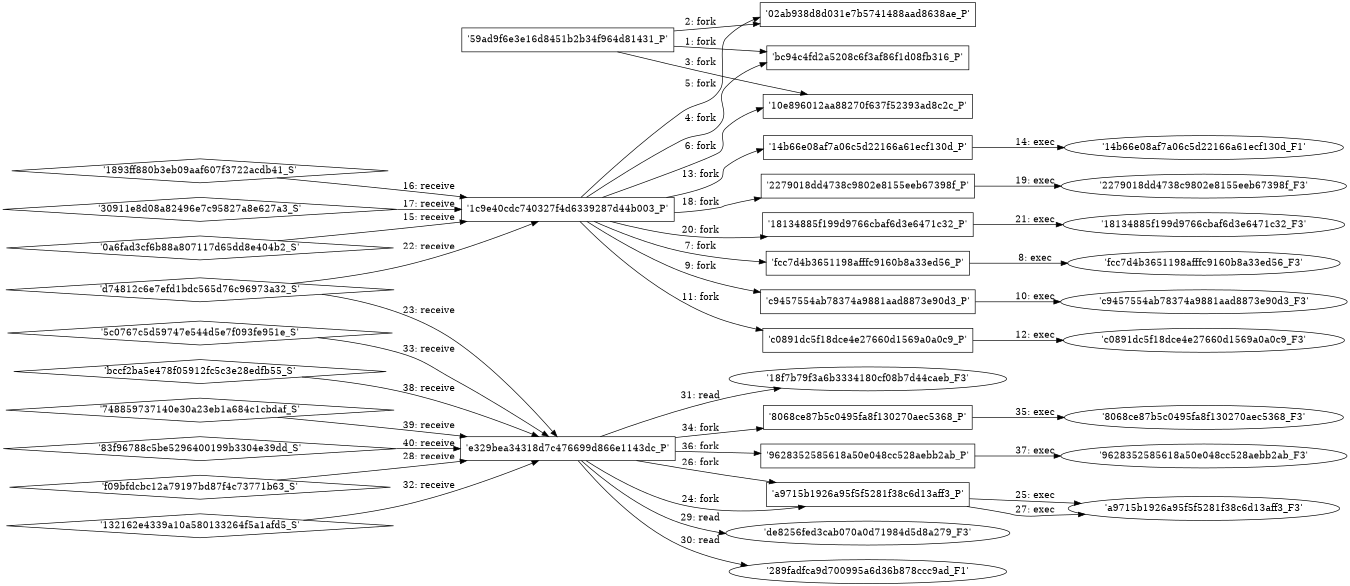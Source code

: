 digraph "D:\Learning\Paper\apt\基于CTI的攻击预警\Dataset\攻击图\ASGfromALLCTI\Android Apps and Malware Capitalize on Coronavirus.dot" {
rankdir="LR"
size="9"
fixedsize="false"
splines="true"
nodesep=0.3
ranksep=0
fontsize=10
overlap="scalexy"
engine= "neato"
	"'59ad9f6e3e16d8451b2b34f964d81431_P'" [node_type=Process shape=box]
	"'bc94c4fd2a5208c6f3af86f1d08fb316_P'" [node_type=Process shape=box]
	"'59ad9f6e3e16d8451b2b34f964d81431_P'" -> "'bc94c4fd2a5208c6f3af86f1d08fb316_P'" [label="1: fork"]
	"'59ad9f6e3e16d8451b2b34f964d81431_P'" [node_type=Process shape=box]
	"'02ab938d8d031e7b5741488aad8638ae_P'" [node_type=Process shape=box]
	"'59ad9f6e3e16d8451b2b34f964d81431_P'" -> "'02ab938d8d031e7b5741488aad8638ae_P'" [label="2: fork"]
	"'59ad9f6e3e16d8451b2b34f964d81431_P'" [node_type=Process shape=box]
	"'10e896012aa88270f637f52393ad8c2c_P'" [node_type=Process shape=box]
	"'59ad9f6e3e16d8451b2b34f964d81431_P'" -> "'10e896012aa88270f637f52393ad8c2c_P'" [label="3: fork"]
	"'1c9e40cdc740327f4d6339287d44b003_P'" [node_type=Process shape=box]
	"'bc94c4fd2a5208c6f3af86f1d08fb316_P'" [node_type=Process shape=box]
	"'1c9e40cdc740327f4d6339287d44b003_P'" -> "'bc94c4fd2a5208c6f3af86f1d08fb316_P'" [label="4: fork"]
	"'1c9e40cdc740327f4d6339287d44b003_P'" [node_type=Process shape=box]
	"'02ab938d8d031e7b5741488aad8638ae_P'" [node_type=Process shape=box]
	"'1c9e40cdc740327f4d6339287d44b003_P'" -> "'02ab938d8d031e7b5741488aad8638ae_P'" [label="5: fork"]
	"'1c9e40cdc740327f4d6339287d44b003_P'" [node_type=Process shape=box]
	"'10e896012aa88270f637f52393ad8c2c_P'" [node_type=Process shape=box]
	"'1c9e40cdc740327f4d6339287d44b003_P'" -> "'10e896012aa88270f637f52393ad8c2c_P'" [label="6: fork"]
	"'1c9e40cdc740327f4d6339287d44b003_P'" [node_type=Process shape=box]
	"'fcc7d4b3651198afffc9160b8a33ed56_P'" [node_type=Process shape=box]
	"'1c9e40cdc740327f4d6339287d44b003_P'" -> "'fcc7d4b3651198afffc9160b8a33ed56_P'" [label="7: fork"]
	"'fcc7d4b3651198afffc9160b8a33ed56_P'" [node_type=Process shape=box]
	"'fcc7d4b3651198afffc9160b8a33ed56_F3'" [node_type=File shape=ellipse]
	"'fcc7d4b3651198afffc9160b8a33ed56_P'" -> "'fcc7d4b3651198afffc9160b8a33ed56_F3'" [label="8: exec"]
	"'1c9e40cdc740327f4d6339287d44b003_P'" [node_type=Process shape=box]
	"'c9457554ab78374a9881aad8873e90d3_P'" [node_type=Process shape=box]
	"'1c9e40cdc740327f4d6339287d44b003_P'" -> "'c9457554ab78374a9881aad8873e90d3_P'" [label="9: fork"]
	"'c9457554ab78374a9881aad8873e90d3_P'" [node_type=Process shape=box]
	"'c9457554ab78374a9881aad8873e90d3_F3'" [node_type=File shape=ellipse]
	"'c9457554ab78374a9881aad8873e90d3_P'" -> "'c9457554ab78374a9881aad8873e90d3_F3'" [label="10: exec"]
	"'1c9e40cdc740327f4d6339287d44b003_P'" [node_type=Process shape=box]
	"'c0891dc5f18dce4e27660d1569a0a0c9_P'" [node_type=Process shape=box]
	"'1c9e40cdc740327f4d6339287d44b003_P'" -> "'c0891dc5f18dce4e27660d1569a0a0c9_P'" [label="11: fork"]
	"'c0891dc5f18dce4e27660d1569a0a0c9_P'" [node_type=Process shape=box]
	"'c0891dc5f18dce4e27660d1569a0a0c9_F3'" [node_type=File shape=ellipse]
	"'c0891dc5f18dce4e27660d1569a0a0c9_P'" -> "'c0891dc5f18dce4e27660d1569a0a0c9_F3'" [label="12: exec"]
	"'1c9e40cdc740327f4d6339287d44b003_P'" [node_type=Process shape=box]
	"'14b66e08af7a06c5d22166a61ecf130d_P'" [node_type=Process shape=box]
	"'1c9e40cdc740327f4d6339287d44b003_P'" -> "'14b66e08af7a06c5d22166a61ecf130d_P'" [label="13: fork"]
	"'14b66e08af7a06c5d22166a61ecf130d_P'" [node_type=Process shape=box]
	"'14b66e08af7a06c5d22166a61ecf130d_F1'" [node_type=File shape=ellipse]
	"'14b66e08af7a06c5d22166a61ecf130d_P'" -> "'14b66e08af7a06c5d22166a61ecf130d_F1'" [label="14: exec"]
	"'1c9e40cdc740327f4d6339287d44b003_P'" [node_type=Process shape=box]
	"'0a6fad3cf6b88a807117d65dd8e404b2_S'" [node_type=Socket shape=diamond]
	"'0a6fad3cf6b88a807117d65dd8e404b2_S'" -> "'1c9e40cdc740327f4d6339287d44b003_P'" [label="15: receive"]
	"'1c9e40cdc740327f4d6339287d44b003_P'" [node_type=Process shape=box]
	"'1893ff880b3eb09aaf607f3722acdb41_S'" [node_type=Socket shape=diamond]
	"'1893ff880b3eb09aaf607f3722acdb41_S'" -> "'1c9e40cdc740327f4d6339287d44b003_P'" [label="16: receive"]
	"'1c9e40cdc740327f4d6339287d44b003_P'" [node_type=Process shape=box]
	"'30911e8d08a82496e7c95827a8e627a3_S'" [node_type=Socket shape=diamond]
	"'30911e8d08a82496e7c95827a8e627a3_S'" -> "'1c9e40cdc740327f4d6339287d44b003_P'" [label="17: receive"]
	"'1c9e40cdc740327f4d6339287d44b003_P'" [node_type=Process shape=box]
	"'2279018dd4738c9802e8155eeb67398f_P'" [node_type=Process shape=box]
	"'1c9e40cdc740327f4d6339287d44b003_P'" -> "'2279018dd4738c9802e8155eeb67398f_P'" [label="18: fork"]
	"'2279018dd4738c9802e8155eeb67398f_P'" [node_type=Process shape=box]
	"'2279018dd4738c9802e8155eeb67398f_F3'" [node_type=File shape=ellipse]
	"'2279018dd4738c9802e8155eeb67398f_P'" -> "'2279018dd4738c9802e8155eeb67398f_F3'" [label="19: exec"]
	"'1c9e40cdc740327f4d6339287d44b003_P'" [node_type=Process shape=box]
	"'18134885f199d9766cbaf6d3e6471c32_P'" [node_type=Process shape=box]
	"'1c9e40cdc740327f4d6339287d44b003_P'" -> "'18134885f199d9766cbaf6d3e6471c32_P'" [label="20: fork"]
	"'18134885f199d9766cbaf6d3e6471c32_P'" [node_type=Process shape=box]
	"'18134885f199d9766cbaf6d3e6471c32_F3'" [node_type=File shape=ellipse]
	"'18134885f199d9766cbaf6d3e6471c32_P'" -> "'18134885f199d9766cbaf6d3e6471c32_F3'" [label="21: exec"]
	"'1c9e40cdc740327f4d6339287d44b003_P'" [node_type=Process shape=box]
	"'d74812c6e7efd1bdc565d76c96973a32_S'" [node_type=Socket shape=diamond]
	"'d74812c6e7efd1bdc565d76c96973a32_S'" -> "'1c9e40cdc740327f4d6339287d44b003_P'" [label="22: receive"]
	"'e329bea34318d7c476699d866e1143dc_P'" [node_type=Process shape=box]
	"'d74812c6e7efd1bdc565d76c96973a32_S'" [node_type=Socket shape=diamond]
	"'d74812c6e7efd1bdc565d76c96973a32_S'" -> "'e329bea34318d7c476699d866e1143dc_P'" [label="23: receive"]
	"'e329bea34318d7c476699d866e1143dc_P'" [node_type=Process shape=box]
	"'a9715b1926a95f5f5281f38c6d13aff3_P'" [node_type=Process shape=box]
	"'e329bea34318d7c476699d866e1143dc_P'" -> "'a9715b1926a95f5f5281f38c6d13aff3_P'" [label="24: fork"]
	"'a9715b1926a95f5f5281f38c6d13aff3_P'" [node_type=Process shape=box]
	"'a9715b1926a95f5f5281f38c6d13aff3_F3'" [node_type=File shape=ellipse]
	"'a9715b1926a95f5f5281f38c6d13aff3_P'" -> "'a9715b1926a95f5f5281f38c6d13aff3_F3'" [label="25: exec"]
	"'e329bea34318d7c476699d866e1143dc_P'" [node_type=Process shape=box]
	"'a9715b1926a95f5f5281f38c6d13aff3_P'" [node_type=Process shape=box]
	"'e329bea34318d7c476699d866e1143dc_P'" -> "'a9715b1926a95f5f5281f38c6d13aff3_P'" [label="26: fork"]
	"'a9715b1926a95f5f5281f38c6d13aff3_P'" [node_type=Process shape=box]
	"'a9715b1926a95f5f5281f38c6d13aff3_F3'" [node_type=File shape=ellipse]
	"'a9715b1926a95f5f5281f38c6d13aff3_P'" -> "'a9715b1926a95f5f5281f38c6d13aff3_F3'" [label="27: exec"]
	"'e329bea34318d7c476699d866e1143dc_P'" [node_type=Process shape=box]
	"'f09bfdcbc12a79197bd87f4c73771b63_S'" [node_type=Socket shape=diamond]
	"'f09bfdcbc12a79197bd87f4c73771b63_S'" -> "'e329bea34318d7c476699d866e1143dc_P'" [label="28: receive"]
	"'de8256fed3cab070a0d71984d5d8a279_F3'" [node_type=file shape=ellipse]
	"'e329bea34318d7c476699d866e1143dc_P'" [node_type=Process shape=box]
	"'e329bea34318d7c476699d866e1143dc_P'" -> "'de8256fed3cab070a0d71984d5d8a279_F3'" [label="29: read"]
	"'289fadfca9d700995a6d36b878ccc9ad_F1'" [node_type=file shape=ellipse]
	"'e329bea34318d7c476699d866e1143dc_P'" [node_type=Process shape=box]
	"'e329bea34318d7c476699d866e1143dc_P'" -> "'289fadfca9d700995a6d36b878ccc9ad_F1'" [label="30: read"]
	"'18f7b79f3a6b3334180cf08b7d44caeb_F3'" [node_type=file shape=ellipse]
	"'e329bea34318d7c476699d866e1143dc_P'" [node_type=Process shape=box]
	"'e329bea34318d7c476699d866e1143dc_P'" -> "'18f7b79f3a6b3334180cf08b7d44caeb_F3'" [label="31: read"]
	"'e329bea34318d7c476699d866e1143dc_P'" [node_type=Process shape=box]
	"'132162e4339a10a580133264f5a1afd5_S'" [node_type=Socket shape=diamond]
	"'132162e4339a10a580133264f5a1afd5_S'" -> "'e329bea34318d7c476699d866e1143dc_P'" [label="32: receive"]
	"'e329bea34318d7c476699d866e1143dc_P'" [node_type=Process shape=box]
	"'5c0767c5d59747e544d5e7f093fe951e_S'" [node_type=Socket shape=diamond]
	"'5c0767c5d59747e544d5e7f093fe951e_S'" -> "'e329bea34318d7c476699d866e1143dc_P'" [label="33: receive"]
	"'e329bea34318d7c476699d866e1143dc_P'" [node_type=Process shape=box]
	"'8068ce87b5c0495fa8f130270aec5368_P'" [node_type=Process shape=box]
	"'e329bea34318d7c476699d866e1143dc_P'" -> "'8068ce87b5c0495fa8f130270aec5368_P'" [label="34: fork"]
	"'8068ce87b5c0495fa8f130270aec5368_P'" [node_type=Process shape=box]
	"'8068ce87b5c0495fa8f130270aec5368_F3'" [node_type=File shape=ellipse]
	"'8068ce87b5c0495fa8f130270aec5368_P'" -> "'8068ce87b5c0495fa8f130270aec5368_F3'" [label="35: exec"]
	"'e329bea34318d7c476699d866e1143dc_P'" [node_type=Process shape=box]
	"'9628352585618a50e048cc528aebb2ab_P'" [node_type=Process shape=box]
	"'e329bea34318d7c476699d866e1143dc_P'" -> "'9628352585618a50e048cc528aebb2ab_P'" [label="36: fork"]
	"'9628352585618a50e048cc528aebb2ab_P'" [node_type=Process shape=box]
	"'9628352585618a50e048cc528aebb2ab_F3'" [node_type=File shape=ellipse]
	"'9628352585618a50e048cc528aebb2ab_P'" -> "'9628352585618a50e048cc528aebb2ab_F3'" [label="37: exec"]
	"'e329bea34318d7c476699d866e1143dc_P'" [node_type=Process shape=box]
	"'bccf2ba5e478f05912fc5c3e28edfb55_S'" [node_type=Socket shape=diamond]
	"'bccf2ba5e478f05912fc5c3e28edfb55_S'" -> "'e329bea34318d7c476699d866e1143dc_P'" [label="38: receive"]
	"'e329bea34318d7c476699d866e1143dc_P'" [node_type=Process shape=box]
	"'748859737140e30a23eb1a684c1cbdaf_S'" [node_type=Socket shape=diamond]
	"'748859737140e30a23eb1a684c1cbdaf_S'" -> "'e329bea34318d7c476699d866e1143dc_P'" [label="39: receive"]
	"'e329bea34318d7c476699d866e1143dc_P'" [node_type=Process shape=box]
	"'83f96788c5be5296400199b3304e39dd_S'" [node_type=Socket shape=diamond]
	"'83f96788c5be5296400199b3304e39dd_S'" -> "'e329bea34318d7c476699d866e1143dc_P'" [label="40: receive"]
}
